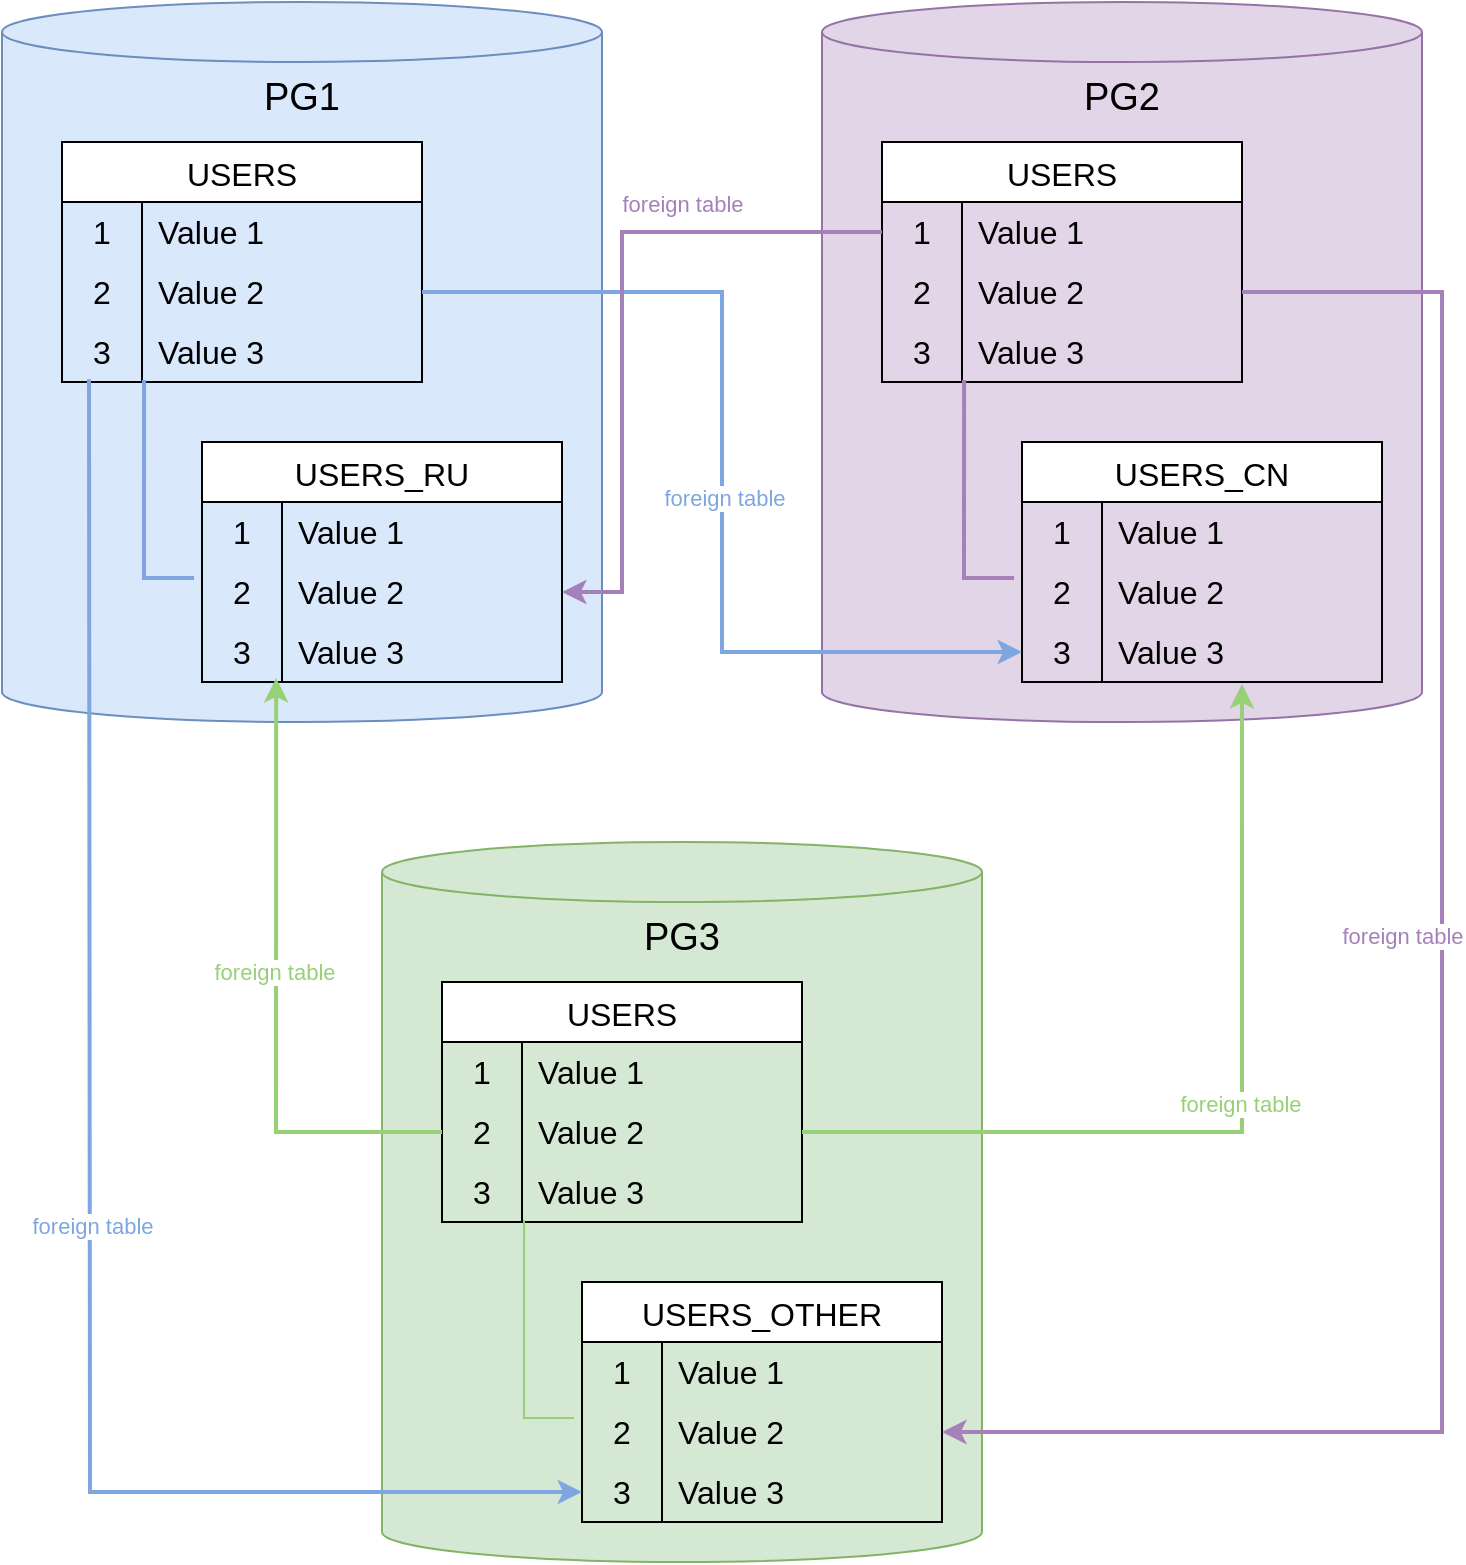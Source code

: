 <mxfile version="24.7.17">
  <diagram name="Страница — 1" id="AEdy4zCdrRgkdWb4Cr0s">
    <mxGraphModel dx="1307" dy="924" grid="1" gridSize="10" guides="1" tooltips="1" connect="1" arrows="1" fold="1" page="1" pageScale="1" pageWidth="827" pageHeight="1169" math="0" shadow="0">
      <root>
        <mxCell id="0" />
        <mxCell id="1" parent="0" />
        <mxCell id="XCGsy486GUFBZwzrI89x-1" value="PG1" style="shape=cylinder3;whiteSpace=wrap;html=1;boundedLbl=1;backgroundOutline=1;size=15;fillColor=#dae8fc;strokeColor=#6c8ebf;verticalAlign=top;fontSize=19;" vertex="1" parent="1">
          <mxGeometry x="80" y="80" width="300" height="360" as="geometry" />
        </mxCell>
        <mxCell id="XCGsy486GUFBZwzrI89x-4" value="USERS" style="shape=table;startSize=30;container=1;collapsible=0;childLayout=tableLayout;fixedRows=1;rowLines=0;fontStyle=0;strokeColor=default;fontSize=16;" vertex="1" parent="1">
          <mxGeometry x="110" y="150" width="180" height="120" as="geometry" />
        </mxCell>
        <mxCell id="XCGsy486GUFBZwzrI89x-5" value="" style="shape=tableRow;horizontal=0;startSize=0;swimlaneHead=0;swimlaneBody=0;top=0;left=0;bottom=0;right=0;collapsible=0;dropTarget=0;fillColor=none;points=[[0,0.5],[1,0.5]];portConstraint=eastwest;strokeColor=inherit;fontSize=16;" vertex="1" parent="XCGsy486GUFBZwzrI89x-4">
          <mxGeometry y="30" width="180" height="30" as="geometry" />
        </mxCell>
        <mxCell id="XCGsy486GUFBZwzrI89x-6" value="1" style="shape=partialRectangle;html=1;whiteSpace=wrap;connectable=0;fillColor=none;top=0;left=0;bottom=0;right=0;overflow=hidden;pointerEvents=1;strokeColor=inherit;fontSize=16;" vertex="1" parent="XCGsy486GUFBZwzrI89x-5">
          <mxGeometry width="40" height="30" as="geometry">
            <mxRectangle width="40" height="30" as="alternateBounds" />
          </mxGeometry>
        </mxCell>
        <mxCell id="XCGsy486GUFBZwzrI89x-7" value="Value 1" style="shape=partialRectangle;html=1;whiteSpace=wrap;connectable=0;fillColor=none;top=0;left=0;bottom=0;right=0;align=left;spacingLeft=6;overflow=hidden;strokeColor=inherit;fontSize=16;" vertex="1" parent="XCGsy486GUFBZwzrI89x-5">
          <mxGeometry x="40" width="140" height="30" as="geometry">
            <mxRectangle width="140" height="30" as="alternateBounds" />
          </mxGeometry>
        </mxCell>
        <mxCell id="XCGsy486GUFBZwzrI89x-8" value="" style="shape=tableRow;horizontal=0;startSize=0;swimlaneHead=0;swimlaneBody=0;top=0;left=0;bottom=0;right=0;collapsible=0;dropTarget=0;fillColor=none;points=[[0,0.5],[1,0.5]];portConstraint=eastwest;strokeColor=inherit;fontSize=16;" vertex="1" parent="XCGsy486GUFBZwzrI89x-4">
          <mxGeometry y="60" width="180" height="30" as="geometry" />
        </mxCell>
        <mxCell id="XCGsy486GUFBZwzrI89x-9" value="2" style="shape=partialRectangle;html=1;whiteSpace=wrap;connectable=0;fillColor=none;top=0;left=0;bottom=0;right=0;overflow=hidden;strokeColor=inherit;fontSize=16;" vertex="1" parent="XCGsy486GUFBZwzrI89x-8">
          <mxGeometry width="40" height="30" as="geometry">
            <mxRectangle width="40" height="30" as="alternateBounds" />
          </mxGeometry>
        </mxCell>
        <mxCell id="XCGsy486GUFBZwzrI89x-10" value="Value 2" style="shape=partialRectangle;html=1;whiteSpace=wrap;connectable=0;fillColor=none;top=0;left=0;bottom=0;right=0;align=left;spacingLeft=6;overflow=hidden;strokeColor=inherit;fontSize=16;" vertex="1" parent="XCGsy486GUFBZwzrI89x-8">
          <mxGeometry x="40" width="140" height="30" as="geometry">
            <mxRectangle width="140" height="30" as="alternateBounds" />
          </mxGeometry>
        </mxCell>
        <mxCell id="XCGsy486GUFBZwzrI89x-11" value="" style="shape=tableRow;horizontal=0;startSize=0;swimlaneHead=0;swimlaneBody=0;top=0;left=0;bottom=0;right=0;collapsible=0;dropTarget=0;fillColor=none;points=[[0,0.5],[1,0.5]];portConstraint=eastwest;strokeColor=inherit;fontSize=16;" vertex="1" parent="XCGsy486GUFBZwzrI89x-4">
          <mxGeometry y="90" width="180" height="30" as="geometry" />
        </mxCell>
        <mxCell id="XCGsy486GUFBZwzrI89x-12" value="3" style="shape=partialRectangle;html=1;whiteSpace=wrap;connectable=0;fillColor=none;top=0;left=0;bottom=0;right=0;overflow=hidden;strokeColor=inherit;fontSize=16;" vertex="1" parent="XCGsy486GUFBZwzrI89x-11">
          <mxGeometry width="40" height="30" as="geometry">
            <mxRectangle width="40" height="30" as="alternateBounds" />
          </mxGeometry>
        </mxCell>
        <mxCell id="XCGsy486GUFBZwzrI89x-13" value="Value 3" style="shape=partialRectangle;html=1;whiteSpace=wrap;connectable=0;fillColor=none;top=0;left=0;bottom=0;right=0;align=left;spacingLeft=6;overflow=hidden;strokeColor=inherit;fontSize=16;" vertex="1" parent="XCGsy486GUFBZwzrI89x-11">
          <mxGeometry x="40" width="140" height="30" as="geometry">
            <mxRectangle width="140" height="30" as="alternateBounds" />
          </mxGeometry>
        </mxCell>
        <mxCell id="XCGsy486GUFBZwzrI89x-14" value="USERS_RU" style="shape=table;startSize=30;container=1;collapsible=0;childLayout=tableLayout;fixedRows=1;rowLines=0;fontStyle=0;strokeColor=default;fontSize=16;" vertex="1" parent="1">
          <mxGeometry x="180" y="300" width="180" height="120" as="geometry" />
        </mxCell>
        <mxCell id="XCGsy486GUFBZwzrI89x-15" value="" style="shape=tableRow;horizontal=0;startSize=0;swimlaneHead=0;swimlaneBody=0;top=0;left=0;bottom=0;right=0;collapsible=0;dropTarget=0;fillColor=none;points=[[0,0.5],[1,0.5]];portConstraint=eastwest;strokeColor=inherit;fontSize=16;" vertex="1" parent="XCGsy486GUFBZwzrI89x-14">
          <mxGeometry y="30" width="180" height="30" as="geometry" />
        </mxCell>
        <mxCell id="XCGsy486GUFBZwzrI89x-16" value="1" style="shape=partialRectangle;html=1;whiteSpace=wrap;connectable=0;fillColor=none;top=0;left=0;bottom=0;right=0;overflow=hidden;pointerEvents=1;strokeColor=inherit;fontSize=16;" vertex="1" parent="XCGsy486GUFBZwzrI89x-15">
          <mxGeometry width="40" height="30" as="geometry">
            <mxRectangle width="40" height="30" as="alternateBounds" />
          </mxGeometry>
        </mxCell>
        <mxCell id="XCGsy486GUFBZwzrI89x-17" value="Value 1" style="shape=partialRectangle;html=1;whiteSpace=wrap;connectable=0;fillColor=none;top=0;left=0;bottom=0;right=0;align=left;spacingLeft=6;overflow=hidden;strokeColor=inherit;fontSize=16;" vertex="1" parent="XCGsy486GUFBZwzrI89x-15">
          <mxGeometry x="40" width="140" height="30" as="geometry">
            <mxRectangle width="140" height="30" as="alternateBounds" />
          </mxGeometry>
        </mxCell>
        <mxCell id="XCGsy486GUFBZwzrI89x-18" value="" style="shape=tableRow;horizontal=0;startSize=0;swimlaneHead=0;swimlaneBody=0;top=0;left=0;bottom=0;right=0;collapsible=0;dropTarget=0;fillColor=none;points=[[0,0.5],[1,0.5]];portConstraint=eastwest;strokeColor=inherit;fontSize=16;" vertex="1" parent="XCGsy486GUFBZwzrI89x-14">
          <mxGeometry y="60" width="180" height="30" as="geometry" />
        </mxCell>
        <mxCell id="XCGsy486GUFBZwzrI89x-19" value="2" style="shape=partialRectangle;html=1;whiteSpace=wrap;connectable=0;fillColor=none;top=0;left=0;bottom=0;right=0;overflow=hidden;strokeColor=inherit;fontSize=16;" vertex="1" parent="XCGsy486GUFBZwzrI89x-18">
          <mxGeometry width="40" height="30" as="geometry">
            <mxRectangle width="40" height="30" as="alternateBounds" />
          </mxGeometry>
        </mxCell>
        <mxCell id="XCGsy486GUFBZwzrI89x-20" value="Value 2" style="shape=partialRectangle;html=1;whiteSpace=wrap;connectable=0;fillColor=none;top=0;left=0;bottom=0;right=0;align=left;spacingLeft=6;overflow=hidden;strokeColor=inherit;fontSize=16;" vertex="1" parent="XCGsy486GUFBZwzrI89x-18">
          <mxGeometry x="40" width="140" height="30" as="geometry">
            <mxRectangle width="140" height="30" as="alternateBounds" />
          </mxGeometry>
        </mxCell>
        <mxCell id="XCGsy486GUFBZwzrI89x-21" value="" style="shape=tableRow;horizontal=0;startSize=0;swimlaneHead=0;swimlaneBody=0;top=0;left=0;bottom=0;right=0;collapsible=0;dropTarget=0;fillColor=none;points=[[0,0.5],[1,0.5]];portConstraint=eastwest;strokeColor=inherit;fontSize=16;" vertex="1" parent="XCGsy486GUFBZwzrI89x-14">
          <mxGeometry y="90" width="180" height="30" as="geometry" />
        </mxCell>
        <mxCell id="XCGsy486GUFBZwzrI89x-22" value="3" style="shape=partialRectangle;html=1;whiteSpace=wrap;connectable=0;fillColor=none;top=0;left=0;bottom=0;right=0;overflow=hidden;strokeColor=inherit;fontSize=16;" vertex="1" parent="XCGsy486GUFBZwzrI89x-21">
          <mxGeometry width="40" height="30" as="geometry">
            <mxRectangle width="40" height="30" as="alternateBounds" />
          </mxGeometry>
        </mxCell>
        <mxCell id="XCGsy486GUFBZwzrI89x-23" value="Value 3" style="shape=partialRectangle;html=1;whiteSpace=wrap;connectable=0;fillColor=none;top=0;left=0;bottom=0;right=0;align=left;spacingLeft=6;overflow=hidden;strokeColor=inherit;fontSize=16;" vertex="1" parent="XCGsy486GUFBZwzrI89x-21">
          <mxGeometry x="40" width="140" height="30" as="geometry">
            <mxRectangle width="140" height="30" as="alternateBounds" />
          </mxGeometry>
        </mxCell>
        <mxCell id="XCGsy486GUFBZwzrI89x-24" value="" style="endArrow=none;html=1;rounded=0;exitX=0.228;exitY=0.967;exitDx=0;exitDy=0;exitPerimeter=0;entryX=-0.022;entryY=0.267;entryDx=0;entryDy=0;entryPerimeter=0;strokeWidth=2;strokeColor=#7EA6E0;" edge="1" parent="1" source="XCGsy486GUFBZwzrI89x-11" target="XCGsy486GUFBZwzrI89x-18">
          <mxGeometry width="50" height="50" relative="1" as="geometry">
            <mxPoint x="390" y="480" as="sourcePoint" />
            <mxPoint x="440" y="430" as="targetPoint" />
            <Array as="points">
              <mxPoint x="151" y="368" />
            </Array>
          </mxGeometry>
        </mxCell>
        <mxCell id="XCGsy486GUFBZwzrI89x-25" value="PG2" style="shape=cylinder3;whiteSpace=wrap;html=1;boundedLbl=1;backgroundOutline=1;size=15;fillColor=#e1d5e7;strokeColor=#9673a6;verticalAlign=top;fontSize=19;" vertex="1" parent="1">
          <mxGeometry x="490" y="80" width="300" height="360" as="geometry" />
        </mxCell>
        <mxCell id="XCGsy486GUFBZwzrI89x-26" value="USERS" style="shape=table;startSize=30;container=1;collapsible=0;childLayout=tableLayout;fixedRows=1;rowLines=0;fontStyle=0;strokeColor=default;fontSize=16;" vertex="1" parent="1">
          <mxGeometry x="520" y="150" width="180" height="120" as="geometry" />
        </mxCell>
        <mxCell id="XCGsy486GUFBZwzrI89x-27" value="" style="shape=tableRow;horizontal=0;startSize=0;swimlaneHead=0;swimlaneBody=0;top=0;left=0;bottom=0;right=0;collapsible=0;dropTarget=0;fillColor=none;points=[[0,0.5],[1,0.5]];portConstraint=eastwest;strokeColor=inherit;fontSize=16;" vertex="1" parent="XCGsy486GUFBZwzrI89x-26">
          <mxGeometry y="30" width="180" height="30" as="geometry" />
        </mxCell>
        <mxCell id="XCGsy486GUFBZwzrI89x-28" value="1" style="shape=partialRectangle;html=1;whiteSpace=wrap;connectable=0;fillColor=none;top=0;left=0;bottom=0;right=0;overflow=hidden;pointerEvents=1;strokeColor=inherit;fontSize=16;" vertex="1" parent="XCGsy486GUFBZwzrI89x-27">
          <mxGeometry width="40" height="30" as="geometry">
            <mxRectangle width="40" height="30" as="alternateBounds" />
          </mxGeometry>
        </mxCell>
        <mxCell id="XCGsy486GUFBZwzrI89x-29" value="Value 1" style="shape=partialRectangle;html=1;whiteSpace=wrap;connectable=0;fillColor=none;top=0;left=0;bottom=0;right=0;align=left;spacingLeft=6;overflow=hidden;strokeColor=inherit;fontSize=16;" vertex="1" parent="XCGsy486GUFBZwzrI89x-27">
          <mxGeometry x="40" width="140" height="30" as="geometry">
            <mxRectangle width="140" height="30" as="alternateBounds" />
          </mxGeometry>
        </mxCell>
        <mxCell id="XCGsy486GUFBZwzrI89x-30" value="" style="shape=tableRow;horizontal=0;startSize=0;swimlaneHead=0;swimlaneBody=0;top=0;left=0;bottom=0;right=0;collapsible=0;dropTarget=0;fillColor=none;points=[[0,0.5],[1,0.5]];portConstraint=eastwest;strokeColor=inherit;fontSize=16;" vertex="1" parent="XCGsy486GUFBZwzrI89x-26">
          <mxGeometry y="60" width="180" height="30" as="geometry" />
        </mxCell>
        <mxCell id="XCGsy486GUFBZwzrI89x-31" value="2" style="shape=partialRectangle;html=1;whiteSpace=wrap;connectable=0;fillColor=none;top=0;left=0;bottom=0;right=0;overflow=hidden;strokeColor=inherit;fontSize=16;" vertex="1" parent="XCGsy486GUFBZwzrI89x-30">
          <mxGeometry width="40" height="30" as="geometry">
            <mxRectangle width="40" height="30" as="alternateBounds" />
          </mxGeometry>
        </mxCell>
        <mxCell id="XCGsy486GUFBZwzrI89x-32" value="Value 2" style="shape=partialRectangle;html=1;whiteSpace=wrap;connectable=0;fillColor=none;top=0;left=0;bottom=0;right=0;align=left;spacingLeft=6;overflow=hidden;strokeColor=inherit;fontSize=16;" vertex="1" parent="XCGsy486GUFBZwzrI89x-30">
          <mxGeometry x="40" width="140" height="30" as="geometry">
            <mxRectangle width="140" height="30" as="alternateBounds" />
          </mxGeometry>
        </mxCell>
        <mxCell id="XCGsy486GUFBZwzrI89x-33" value="" style="shape=tableRow;horizontal=0;startSize=0;swimlaneHead=0;swimlaneBody=0;top=0;left=0;bottom=0;right=0;collapsible=0;dropTarget=0;fillColor=none;points=[[0,0.5],[1,0.5]];portConstraint=eastwest;strokeColor=inherit;fontSize=16;" vertex="1" parent="XCGsy486GUFBZwzrI89x-26">
          <mxGeometry y="90" width="180" height="30" as="geometry" />
        </mxCell>
        <mxCell id="XCGsy486GUFBZwzrI89x-34" value="3" style="shape=partialRectangle;html=1;whiteSpace=wrap;connectable=0;fillColor=none;top=0;left=0;bottom=0;right=0;overflow=hidden;strokeColor=inherit;fontSize=16;" vertex="1" parent="XCGsy486GUFBZwzrI89x-33">
          <mxGeometry width="40" height="30" as="geometry">
            <mxRectangle width="40" height="30" as="alternateBounds" />
          </mxGeometry>
        </mxCell>
        <mxCell id="XCGsy486GUFBZwzrI89x-35" value="Value 3" style="shape=partialRectangle;html=1;whiteSpace=wrap;connectable=0;fillColor=none;top=0;left=0;bottom=0;right=0;align=left;spacingLeft=6;overflow=hidden;strokeColor=inherit;fontSize=16;" vertex="1" parent="XCGsy486GUFBZwzrI89x-33">
          <mxGeometry x="40" width="140" height="30" as="geometry">
            <mxRectangle width="140" height="30" as="alternateBounds" />
          </mxGeometry>
        </mxCell>
        <mxCell id="XCGsy486GUFBZwzrI89x-36" value="USERS_CN" style="shape=table;startSize=30;container=1;collapsible=0;childLayout=tableLayout;fixedRows=1;rowLines=0;fontStyle=0;strokeColor=default;fontSize=16;" vertex="1" parent="1">
          <mxGeometry x="590" y="300" width="180" height="120" as="geometry" />
        </mxCell>
        <mxCell id="XCGsy486GUFBZwzrI89x-37" value="" style="shape=tableRow;horizontal=0;startSize=0;swimlaneHead=0;swimlaneBody=0;top=0;left=0;bottom=0;right=0;collapsible=0;dropTarget=0;fillColor=none;points=[[0,0.5],[1,0.5]];portConstraint=eastwest;strokeColor=inherit;fontSize=16;" vertex="1" parent="XCGsy486GUFBZwzrI89x-36">
          <mxGeometry y="30" width="180" height="30" as="geometry" />
        </mxCell>
        <mxCell id="XCGsy486GUFBZwzrI89x-38" value="1" style="shape=partialRectangle;html=1;whiteSpace=wrap;connectable=0;fillColor=none;top=0;left=0;bottom=0;right=0;overflow=hidden;pointerEvents=1;strokeColor=inherit;fontSize=16;" vertex="1" parent="XCGsy486GUFBZwzrI89x-37">
          <mxGeometry width="40" height="30" as="geometry">
            <mxRectangle width="40" height="30" as="alternateBounds" />
          </mxGeometry>
        </mxCell>
        <mxCell id="XCGsy486GUFBZwzrI89x-39" value="Value 1" style="shape=partialRectangle;html=1;whiteSpace=wrap;connectable=0;fillColor=none;top=0;left=0;bottom=0;right=0;align=left;spacingLeft=6;overflow=hidden;strokeColor=inherit;fontSize=16;" vertex="1" parent="XCGsy486GUFBZwzrI89x-37">
          <mxGeometry x="40" width="140" height="30" as="geometry">
            <mxRectangle width="140" height="30" as="alternateBounds" />
          </mxGeometry>
        </mxCell>
        <mxCell id="XCGsy486GUFBZwzrI89x-40" value="" style="shape=tableRow;horizontal=0;startSize=0;swimlaneHead=0;swimlaneBody=0;top=0;left=0;bottom=0;right=0;collapsible=0;dropTarget=0;fillColor=none;points=[[0,0.5],[1,0.5]];portConstraint=eastwest;strokeColor=inherit;fontSize=16;" vertex="1" parent="XCGsy486GUFBZwzrI89x-36">
          <mxGeometry y="60" width="180" height="30" as="geometry" />
        </mxCell>
        <mxCell id="XCGsy486GUFBZwzrI89x-41" value="2" style="shape=partialRectangle;html=1;whiteSpace=wrap;connectable=0;fillColor=none;top=0;left=0;bottom=0;right=0;overflow=hidden;strokeColor=inherit;fontSize=16;" vertex="1" parent="XCGsy486GUFBZwzrI89x-40">
          <mxGeometry width="40" height="30" as="geometry">
            <mxRectangle width="40" height="30" as="alternateBounds" />
          </mxGeometry>
        </mxCell>
        <mxCell id="XCGsy486GUFBZwzrI89x-42" value="Value 2" style="shape=partialRectangle;html=1;whiteSpace=wrap;connectable=0;fillColor=none;top=0;left=0;bottom=0;right=0;align=left;spacingLeft=6;overflow=hidden;strokeColor=inherit;fontSize=16;" vertex="1" parent="XCGsy486GUFBZwzrI89x-40">
          <mxGeometry x="40" width="140" height="30" as="geometry">
            <mxRectangle width="140" height="30" as="alternateBounds" />
          </mxGeometry>
        </mxCell>
        <mxCell id="XCGsy486GUFBZwzrI89x-43" value="" style="shape=tableRow;horizontal=0;startSize=0;swimlaneHead=0;swimlaneBody=0;top=0;left=0;bottom=0;right=0;collapsible=0;dropTarget=0;fillColor=none;points=[[0,0.5],[1,0.5]];portConstraint=eastwest;strokeColor=inherit;fontSize=16;" vertex="1" parent="XCGsy486GUFBZwzrI89x-36">
          <mxGeometry y="90" width="180" height="30" as="geometry" />
        </mxCell>
        <mxCell id="XCGsy486GUFBZwzrI89x-44" value="3" style="shape=partialRectangle;html=1;whiteSpace=wrap;connectable=0;fillColor=none;top=0;left=0;bottom=0;right=0;overflow=hidden;strokeColor=inherit;fontSize=16;" vertex="1" parent="XCGsy486GUFBZwzrI89x-43">
          <mxGeometry width="40" height="30" as="geometry">
            <mxRectangle width="40" height="30" as="alternateBounds" />
          </mxGeometry>
        </mxCell>
        <mxCell id="XCGsy486GUFBZwzrI89x-45" value="Value 3" style="shape=partialRectangle;html=1;whiteSpace=wrap;connectable=0;fillColor=none;top=0;left=0;bottom=0;right=0;align=left;spacingLeft=6;overflow=hidden;strokeColor=inherit;fontSize=16;" vertex="1" parent="XCGsy486GUFBZwzrI89x-43">
          <mxGeometry x="40" width="140" height="30" as="geometry">
            <mxRectangle width="140" height="30" as="alternateBounds" />
          </mxGeometry>
        </mxCell>
        <mxCell id="XCGsy486GUFBZwzrI89x-46" value="" style="endArrow=none;html=1;rounded=0;exitX=0.228;exitY=0.967;exitDx=0;exitDy=0;exitPerimeter=0;entryX=-0.022;entryY=0.267;entryDx=0;entryDy=0;entryPerimeter=0;strokeColor=#A680B8;strokeWidth=2;" edge="1" parent="1" source="XCGsy486GUFBZwzrI89x-33" target="XCGsy486GUFBZwzrI89x-40">
          <mxGeometry width="50" height="50" relative="1" as="geometry">
            <mxPoint x="800" y="480" as="sourcePoint" />
            <mxPoint x="850" y="430" as="targetPoint" />
            <Array as="points">
              <mxPoint x="561" y="368" />
            </Array>
          </mxGeometry>
        </mxCell>
        <mxCell id="XCGsy486GUFBZwzrI89x-47" value="PG3" style="shape=cylinder3;whiteSpace=wrap;html=1;boundedLbl=1;backgroundOutline=1;size=15;fillColor=#d5e8d4;strokeColor=#82b366;verticalAlign=top;fontSize=19;" vertex="1" parent="1">
          <mxGeometry x="270" y="500" width="300" height="360" as="geometry" />
        </mxCell>
        <mxCell id="XCGsy486GUFBZwzrI89x-48" value="USERS" style="shape=table;startSize=30;container=1;collapsible=0;childLayout=tableLayout;fixedRows=1;rowLines=0;fontStyle=0;strokeColor=default;fontSize=16;" vertex="1" parent="1">
          <mxGeometry x="300" y="570" width="180" height="120" as="geometry" />
        </mxCell>
        <mxCell id="XCGsy486GUFBZwzrI89x-49" value="" style="shape=tableRow;horizontal=0;startSize=0;swimlaneHead=0;swimlaneBody=0;top=0;left=0;bottom=0;right=0;collapsible=0;dropTarget=0;fillColor=none;points=[[0,0.5],[1,0.5]];portConstraint=eastwest;strokeColor=inherit;fontSize=16;" vertex="1" parent="XCGsy486GUFBZwzrI89x-48">
          <mxGeometry y="30" width="180" height="30" as="geometry" />
        </mxCell>
        <mxCell id="XCGsy486GUFBZwzrI89x-50" value="1" style="shape=partialRectangle;html=1;whiteSpace=wrap;connectable=0;fillColor=none;top=0;left=0;bottom=0;right=0;overflow=hidden;pointerEvents=1;strokeColor=inherit;fontSize=16;" vertex="1" parent="XCGsy486GUFBZwzrI89x-49">
          <mxGeometry width="40" height="30" as="geometry">
            <mxRectangle width="40" height="30" as="alternateBounds" />
          </mxGeometry>
        </mxCell>
        <mxCell id="XCGsy486GUFBZwzrI89x-51" value="Value 1" style="shape=partialRectangle;html=1;whiteSpace=wrap;connectable=0;fillColor=none;top=0;left=0;bottom=0;right=0;align=left;spacingLeft=6;overflow=hidden;strokeColor=inherit;fontSize=16;" vertex="1" parent="XCGsy486GUFBZwzrI89x-49">
          <mxGeometry x="40" width="140" height="30" as="geometry">
            <mxRectangle width="140" height="30" as="alternateBounds" />
          </mxGeometry>
        </mxCell>
        <mxCell id="XCGsy486GUFBZwzrI89x-52" value="" style="shape=tableRow;horizontal=0;startSize=0;swimlaneHead=0;swimlaneBody=0;top=0;left=0;bottom=0;right=0;collapsible=0;dropTarget=0;fillColor=none;points=[[0,0.5],[1,0.5]];portConstraint=eastwest;strokeColor=inherit;fontSize=16;" vertex="1" parent="XCGsy486GUFBZwzrI89x-48">
          <mxGeometry y="60" width="180" height="30" as="geometry" />
        </mxCell>
        <mxCell id="XCGsy486GUFBZwzrI89x-53" value="2" style="shape=partialRectangle;html=1;whiteSpace=wrap;connectable=0;fillColor=none;top=0;left=0;bottom=0;right=0;overflow=hidden;strokeColor=inherit;fontSize=16;" vertex="1" parent="XCGsy486GUFBZwzrI89x-52">
          <mxGeometry width="40" height="30" as="geometry">
            <mxRectangle width="40" height="30" as="alternateBounds" />
          </mxGeometry>
        </mxCell>
        <mxCell id="XCGsy486GUFBZwzrI89x-54" value="Value 2" style="shape=partialRectangle;html=1;whiteSpace=wrap;connectable=0;fillColor=none;top=0;left=0;bottom=0;right=0;align=left;spacingLeft=6;overflow=hidden;strokeColor=inherit;fontSize=16;" vertex="1" parent="XCGsy486GUFBZwzrI89x-52">
          <mxGeometry x="40" width="140" height="30" as="geometry">
            <mxRectangle width="140" height="30" as="alternateBounds" />
          </mxGeometry>
        </mxCell>
        <mxCell id="XCGsy486GUFBZwzrI89x-55" value="" style="shape=tableRow;horizontal=0;startSize=0;swimlaneHead=0;swimlaneBody=0;top=0;left=0;bottom=0;right=0;collapsible=0;dropTarget=0;fillColor=none;points=[[0,0.5],[1,0.5]];portConstraint=eastwest;strokeColor=inherit;fontSize=16;" vertex="1" parent="XCGsy486GUFBZwzrI89x-48">
          <mxGeometry y="90" width="180" height="30" as="geometry" />
        </mxCell>
        <mxCell id="XCGsy486GUFBZwzrI89x-56" value="3" style="shape=partialRectangle;html=1;whiteSpace=wrap;connectable=0;fillColor=none;top=0;left=0;bottom=0;right=0;overflow=hidden;strokeColor=inherit;fontSize=16;" vertex="1" parent="XCGsy486GUFBZwzrI89x-55">
          <mxGeometry width="40" height="30" as="geometry">
            <mxRectangle width="40" height="30" as="alternateBounds" />
          </mxGeometry>
        </mxCell>
        <mxCell id="XCGsy486GUFBZwzrI89x-57" value="Value 3" style="shape=partialRectangle;html=1;whiteSpace=wrap;connectable=0;fillColor=none;top=0;left=0;bottom=0;right=0;align=left;spacingLeft=6;overflow=hidden;strokeColor=inherit;fontSize=16;" vertex="1" parent="XCGsy486GUFBZwzrI89x-55">
          <mxGeometry x="40" width="140" height="30" as="geometry">
            <mxRectangle width="140" height="30" as="alternateBounds" />
          </mxGeometry>
        </mxCell>
        <mxCell id="XCGsy486GUFBZwzrI89x-58" value="USERS_OTHER" style="shape=table;startSize=30;container=1;collapsible=0;childLayout=tableLayout;fixedRows=1;rowLines=0;fontStyle=0;strokeColor=default;fontSize=16;" vertex="1" parent="1">
          <mxGeometry x="370" y="720" width="180" height="120" as="geometry" />
        </mxCell>
        <mxCell id="XCGsy486GUFBZwzrI89x-59" value="" style="shape=tableRow;horizontal=0;startSize=0;swimlaneHead=0;swimlaneBody=0;top=0;left=0;bottom=0;right=0;collapsible=0;dropTarget=0;fillColor=none;points=[[0,0.5],[1,0.5]];portConstraint=eastwest;strokeColor=inherit;fontSize=16;" vertex="1" parent="XCGsy486GUFBZwzrI89x-58">
          <mxGeometry y="30" width="180" height="30" as="geometry" />
        </mxCell>
        <mxCell id="XCGsy486GUFBZwzrI89x-60" value="1" style="shape=partialRectangle;html=1;whiteSpace=wrap;connectable=0;fillColor=none;top=0;left=0;bottom=0;right=0;overflow=hidden;pointerEvents=1;strokeColor=inherit;fontSize=16;" vertex="1" parent="XCGsy486GUFBZwzrI89x-59">
          <mxGeometry width="40" height="30" as="geometry">
            <mxRectangle width="40" height="30" as="alternateBounds" />
          </mxGeometry>
        </mxCell>
        <mxCell id="XCGsy486GUFBZwzrI89x-61" value="Value 1" style="shape=partialRectangle;html=1;whiteSpace=wrap;connectable=0;fillColor=none;top=0;left=0;bottom=0;right=0;align=left;spacingLeft=6;overflow=hidden;strokeColor=inherit;fontSize=16;" vertex="1" parent="XCGsy486GUFBZwzrI89x-59">
          <mxGeometry x="40" width="140" height="30" as="geometry">
            <mxRectangle width="140" height="30" as="alternateBounds" />
          </mxGeometry>
        </mxCell>
        <mxCell id="XCGsy486GUFBZwzrI89x-62" value="" style="shape=tableRow;horizontal=0;startSize=0;swimlaneHead=0;swimlaneBody=0;top=0;left=0;bottom=0;right=0;collapsible=0;dropTarget=0;fillColor=none;points=[[0,0.5],[1,0.5]];portConstraint=eastwest;strokeColor=inherit;fontSize=16;" vertex="1" parent="XCGsy486GUFBZwzrI89x-58">
          <mxGeometry y="60" width="180" height="30" as="geometry" />
        </mxCell>
        <mxCell id="XCGsy486GUFBZwzrI89x-63" value="2" style="shape=partialRectangle;html=1;whiteSpace=wrap;connectable=0;fillColor=none;top=0;left=0;bottom=0;right=0;overflow=hidden;strokeColor=inherit;fontSize=16;" vertex="1" parent="XCGsy486GUFBZwzrI89x-62">
          <mxGeometry width="40" height="30" as="geometry">
            <mxRectangle width="40" height="30" as="alternateBounds" />
          </mxGeometry>
        </mxCell>
        <mxCell id="XCGsy486GUFBZwzrI89x-64" value="Value 2" style="shape=partialRectangle;html=1;whiteSpace=wrap;connectable=0;fillColor=none;top=0;left=0;bottom=0;right=0;align=left;spacingLeft=6;overflow=hidden;strokeColor=inherit;fontSize=16;" vertex="1" parent="XCGsy486GUFBZwzrI89x-62">
          <mxGeometry x="40" width="140" height="30" as="geometry">
            <mxRectangle width="140" height="30" as="alternateBounds" />
          </mxGeometry>
        </mxCell>
        <mxCell id="XCGsy486GUFBZwzrI89x-65" value="" style="shape=tableRow;horizontal=0;startSize=0;swimlaneHead=0;swimlaneBody=0;top=0;left=0;bottom=0;right=0;collapsible=0;dropTarget=0;fillColor=none;points=[[0,0.5],[1,0.5]];portConstraint=eastwest;strokeColor=inherit;fontSize=16;" vertex="1" parent="XCGsy486GUFBZwzrI89x-58">
          <mxGeometry y="90" width="180" height="30" as="geometry" />
        </mxCell>
        <mxCell id="XCGsy486GUFBZwzrI89x-66" value="3" style="shape=partialRectangle;html=1;whiteSpace=wrap;connectable=0;fillColor=none;top=0;left=0;bottom=0;right=0;overflow=hidden;strokeColor=inherit;fontSize=16;" vertex="1" parent="XCGsy486GUFBZwzrI89x-65">
          <mxGeometry width="40" height="30" as="geometry">
            <mxRectangle width="40" height="30" as="alternateBounds" />
          </mxGeometry>
        </mxCell>
        <mxCell id="XCGsy486GUFBZwzrI89x-67" value="Value 3" style="shape=partialRectangle;html=1;whiteSpace=wrap;connectable=0;fillColor=none;top=0;left=0;bottom=0;right=0;align=left;spacingLeft=6;overflow=hidden;strokeColor=inherit;fontSize=16;" vertex="1" parent="XCGsy486GUFBZwzrI89x-65">
          <mxGeometry x="40" width="140" height="30" as="geometry">
            <mxRectangle width="140" height="30" as="alternateBounds" />
          </mxGeometry>
        </mxCell>
        <mxCell id="XCGsy486GUFBZwzrI89x-68" value="" style="endArrow=none;html=1;rounded=0;exitX=0.228;exitY=0.967;exitDx=0;exitDy=0;exitPerimeter=0;entryX=-0.022;entryY=0.267;entryDx=0;entryDy=0;entryPerimeter=0;strokeColor=#97D077;" edge="1" parent="1" source="XCGsy486GUFBZwzrI89x-55" target="XCGsy486GUFBZwzrI89x-62">
          <mxGeometry width="50" height="50" relative="1" as="geometry">
            <mxPoint x="580" y="900" as="sourcePoint" />
            <mxPoint x="630" y="850" as="targetPoint" />
            <Array as="points">
              <mxPoint x="341" y="788" />
            </Array>
          </mxGeometry>
        </mxCell>
        <mxCell id="XCGsy486GUFBZwzrI89x-69" value="" style="endArrow=classic;html=1;rounded=0;exitX=0;exitY=0.5;exitDx=0;exitDy=0;entryX=0.206;entryY=0.933;entryDx=0;entryDy=0;entryPerimeter=0;strokeColor=#97D077;strokeWidth=2;" edge="1" parent="1" source="XCGsy486GUFBZwzrI89x-52" target="XCGsy486GUFBZwzrI89x-21">
          <mxGeometry width="50" height="50" relative="1" as="geometry">
            <mxPoint x="390" y="480" as="sourcePoint" />
            <mxPoint x="440" y="430" as="targetPoint" />
            <Array as="points">
              <mxPoint x="217" y="645" />
            </Array>
          </mxGeometry>
        </mxCell>
        <mxCell id="XCGsy486GUFBZwzrI89x-70" value="foreign table" style="edgeLabel;html=1;align=center;verticalAlign=middle;resizable=0;points=[];fontColor=#97D077;" vertex="1" connectable="0" parent="XCGsy486GUFBZwzrI89x-69">
          <mxGeometry x="0.055" y="1" relative="1" as="geometry">
            <mxPoint as="offset" />
          </mxGeometry>
        </mxCell>
        <mxCell id="XCGsy486GUFBZwzrI89x-71" value="" style="endArrow=classic;html=1;rounded=0;exitX=1;exitY=0.5;exitDx=0;exitDy=0;entryX=0.611;entryY=1.033;entryDx=0;entryDy=0;entryPerimeter=0;strokeWidth=2;strokeColor=#97D077;" edge="1" parent="1" source="XCGsy486GUFBZwzrI89x-52" target="XCGsy486GUFBZwzrI89x-43">
          <mxGeometry width="50" height="50" relative="1" as="geometry">
            <mxPoint x="790" y="737" as="sourcePoint" />
            <mxPoint x="707" y="510" as="targetPoint" />
            <Array as="points">
              <mxPoint x="700" y="645" />
            </Array>
          </mxGeometry>
        </mxCell>
        <mxCell id="XCGsy486GUFBZwzrI89x-72" value="foreign table" style="edgeLabel;html=1;align=center;verticalAlign=middle;resizable=0;points=[];fontColor=#97D077;" vertex="1" connectable="0" parent="XCGsy486GUFBZwzrI89x-71">
          <mxGeometry x="0.055" y="1" relative="1" as="geometry">
            <mxPoint as="offset" />
          </mxGeometry>
        </mxCell>
        <mxCell id="XCGsy486GUFBZwzrI89x-73" value="" style="endArrow=classic;html=1;rounded=0;exitX=0.075;exitY=0.954;exitDx=0;exitDy=0;entryX=0;entryY=0.5;entryDx=0;entryDy=0;exitPerimeter=0;strokeWidth=2;strokeColor=#7EA6E0;" edge="1" parent="1" source="XCGsy486GUFBZwzrI89x-11" target="XCGsy486GUFBZwzrI89x-65">
          <mxGeometry width="50" height="50" relative="1" as="geometry">
            <mxPoint x="310" y="655" as="sourcePoint" />
            <mxPoint x="227" y="428" as="targetPoint" />
            <Array as="points">
              <mxPoint x="124" y="825" />
            </Array>
          </mxGeometry>
        </mxCell>
        <mxCell id="XCGsy486GUFBZwzrI89x-74" value="foreign table" style="edgeLabel;html=1;align=center;verticalAlign=middle;resizable=0;points=[];fontColor=#7EA6E0;" vertex="1" connectable="0" parent="XCGsy486GUFBZwzrI89x-73">
          <mxGeometry x="0.055" y="1" relative="1" as="geometry">
            <mxPoint as="offset" />
          </mxGeometry>
        </mxCell>
        <mxCell id="XCGsy486GUFBZwzrI89x-75" value="" style="endArrow=classic;html=1;rounded=0;exitX=1;exitY=0.5;exitDx=0;exitDy=0;entryX=0;entryY=0.5;entryDx=0;entryDy=0;strokeWidth=2;strokeColor=#7EA6E0;" edge="1" parent="1" source="XCGsy486GUFBZwzrI89x-8" target="XCGsy486GUFBZwzrI89x-43">
          <mxGeometry width="50" height="50" relative="1" as="geometry">
            <mxPoint x="310" y="655" as="sourcePoint" />
            <mxPoint x="227" y="428" as="targetPoint" />
            <Array as="points">
              <mxPoint x="440" y="225" />
              <mxPoint x="440" y="405" />
            </Array>
          </mxGeometry>
        </mxCell>
        <mxCell id="XCGsy486GUFBZwzrI89x-76" value="foreign table" style="edgeLabel;html=1;align=center;verticalAlign=middle;resizable=0;points=[];fontColor=#7EA6E0;" vertex="1" connectable="0" parent="XCGsy486GUFBZwzrI89x-75">
          <mxGeometry x="0.055" y="1" relative="1" as="geometry">
            <mxPoint as="offset" />
          </mxGeometry>
        </mxCell>
        <mxCell id="XCGsy486GUFBZwzrI89x-77" value="" style="endArrow=classic;html=1;rounded=0;exitX=0;exitY=0.5;exitDx=0;exitDy=0;entryX=1;entryY=0.5;entryDx=0;entryDy=0;strokeColor=#A680B8;strokeWidth=2;" edge="1" parent="1" source="XCGsy486GUFBZwzrI89x-27" target="XCGsy486GUFBZwzrI89x-18">
          <mxGeometry width="50" height="50" relative="1" as="geometry">
            <mxPoint x="300" y="235" as="sourcePoint" />
            <mxPoint x="600" y="415" as="targetPoint" />
            <Array as="points">
              <mxPoint x="390" y="195" />
              <mxPoint x="390" y="375" />
            </Array>
          </mxGeometry>
        </mxCell>
        <mxCell id="XCGsy486GUFBZwzrI89x-78" value="foreign table" style="edgeLabel;html=1;align=center;verticalAlign=middle;resizable=0;points=[];fontColor=#A680B8;" vertex="1" connectable="0" parent="XCGsy486GUFBZwzrI89x-77">
          <mxGeometry x="0.055" y="1" relative="1" as="geometry">
            <mxPoint x="29" y="-64" as="offset" />
          </mxGeometry>
        </mxCell>
        <mxCell id="XCGsy486GUFBZwzrI89x-79" value="" style="endArrow=classic;html=1;rounded=0;exitX=1;exitY=0.5;exitDx=0;exitDy=0;entryX=1;entryY=0.5;entryDx=0;entryDy=0;strokeColor=#A680B8;strokeWidth=2;" edge="1" parent="1" source="XCGsy486GUFBZwzrI89x-30" target="XCGsy486GUFBZwzrI89x-62">
          <mxGeometry width="50" height="50" relative="1" as="geometry">
            <mxPoint x="530" y="205" as="sourcePoint" />
            <mxPoint x="370" y="385" as="targetPoint" />
            <Array as="points">
              <mxPoint x="800" y="225" />
              <mxPoint x="800" y="795" />
            </Array>
          </mxGeometry>
        </mxCell>
        <mxCell id="XCGsy486GUFBZwzrI89x-80" value="foreign table" style="edgeLabel;html=1;align=center;verticalAlign=middle;resizable=0;points=[];fontColor=#A680B8;" vertex="1" connectable="0" parent="XCGsy486GUFBZwzrI89x-79">
          <mxGeometry x="0.055" y="1" relative="1" as="geometry">
            <mxPoint x="-21" y="-64" as="offset" />
          </mxGeometry>
        </mxCell>
      </root>
    </mxGraphModel>
  </diagram>
</mxfile>
